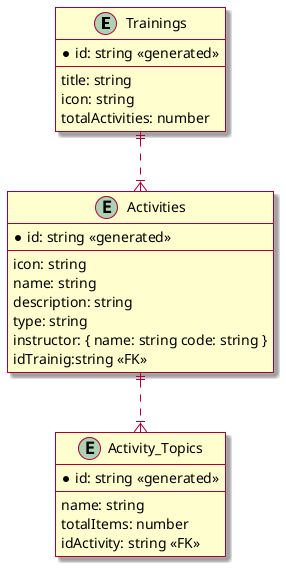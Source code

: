 @startuml Trainmind Relationship

skin rose


entity "Trainings" as e01 {
  *id: string <<generated>>
  --
  title: string
  icon: string
  totalActivities: number
}

entity "Activities" as e02 {
  *id: string <<generated>>
  --
  icon: string
  name: string
  description: string
  type: string
  instructor: { name: string code: string }
  idTrainig:string <<FK>>
}

entity "Activity_Topics" as e03 {
  *id: string <<generated>>
  --
  name: string
  totalItems: number
  idActivity: string <<FK>>
}



e01 ||..|{ e02
e02 ||..|{ e03

@enduml